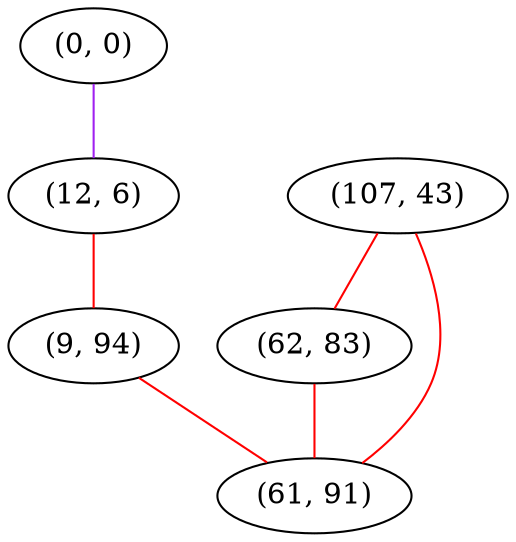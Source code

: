 graph "" {
"(0, 0)";
"(107, 43)";
"(12, 6)";
"(9, 94)";
"(62, 83)";
"(61, 91)";
"(0, 0)" -- "(12, 6)"  [color=purple, key=0, weight=4];
"(107, 43)" -- "(62, 83)"  [color=red, key=0, weight=1];
"(107, 43)" -- "(61, 91)"  [color=red, key=0, weight=1];
"(12, 6)" -- "(9, 94)"  [color=red, key=0, weight=1];
"(9, 94)" -- "(61, 91)"  [color=red, key=0, weight=1];
"(62, 83)" -- "(61, 91)"  [color=red, key=0, weight=1];
}
